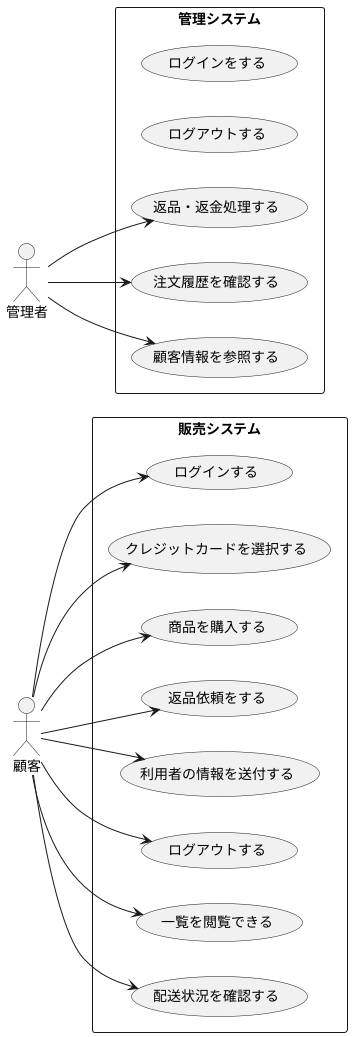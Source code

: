 @startuml BBショップユースケース図 
left to right direction 
actor 顧客 as U 
actor 管理者 as M 

rectangle 販売システム {  
  usecase "ログインする" as UC1   
  usecase "クレジットカードを選択する" as UC2   
  usecase "商品を購入する" as UC3   
  usecase "返品依頼をする" as UC4   
  usecase "利用者の情報を送付する" as UC5   
  usecase "ログアウトする" as UC6
  usecase "一覧を閲覧できる" as UC13
  usecase "配送状況を確認する" as UC15

}  

rectangle  管理システム{ 
  usecase "ログインをする"
  usecase "ログアウトする" 
  usecase "返品・返金処理する" as UC7      
  usecase "注文履歴を確認する" as UC11
  usecase "顧客情報を参照する" as UC16

}  


U --> UC1 
U --> UC2 
U --> UC3 
U --> UC4 
U --> UC5 
U --> UC6 
U --> UC13
U --> UC15 

M --> UC7 
M --> UC11
M --> UC16

@enduml
 